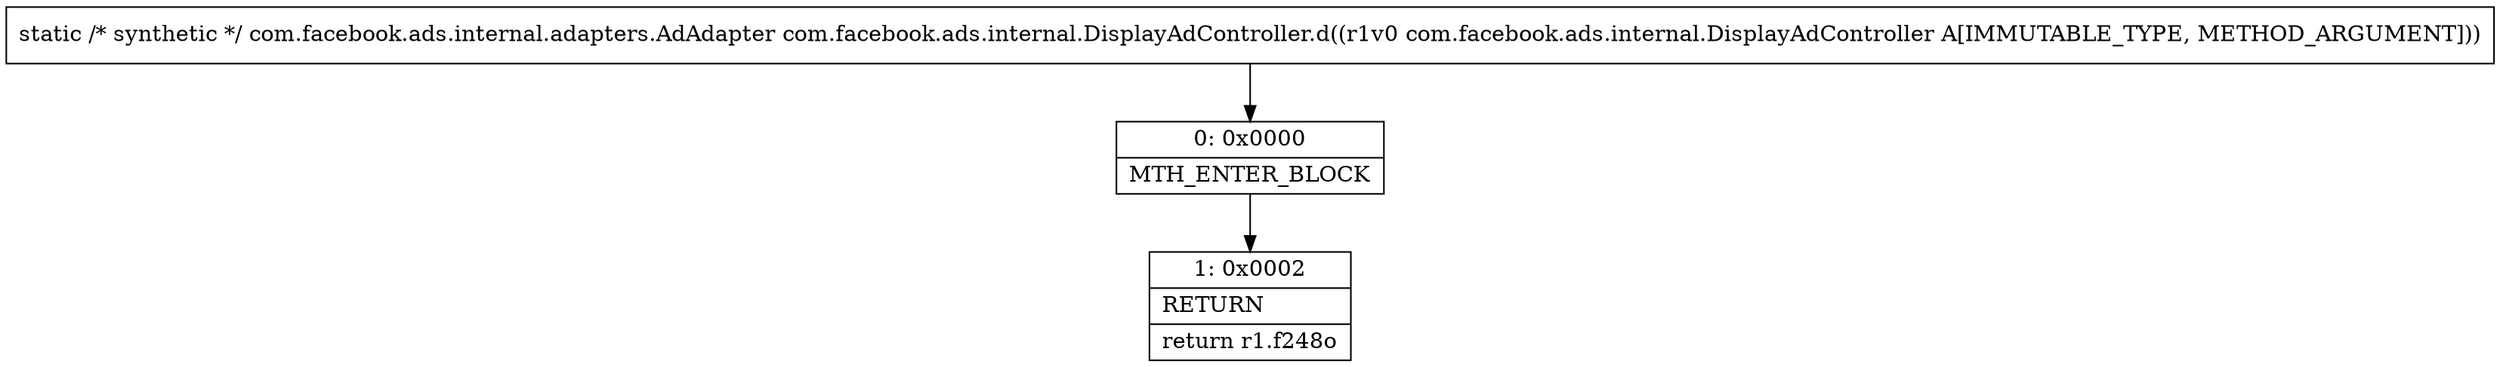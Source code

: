 digraph "CFG forcom.facebook.ads.internal.DisplayAdController.d(Lcom\/facebook\/ads\/internal\/DisplayAdController;)Lcom\/facebook\/ads\/internal\/adapters\/AdAdapter;" {
Node_0 [shape=record,label="{0\:\ 0x0000|MTH_ENTER_BLOCK\l}"];
Node_1 [shape=record,label="{1\:\ 0x0002|RETURN\l|return r1.f248o\l}"];
MethodNode[shape=record,label="{static \/* synthetic *\/ com.facebook.ads.internal.adapters.AdAdapter com.facebook.ads.internal.DisplayAdController.d((r1v0 com.facebook.ads.internal.DisplayAdController A[IMMUTABLE_TYPE, METHOD_ARGUMENT])) }"];
MethodNode -> Node_0;
Node_0 -> Node_1;
}

